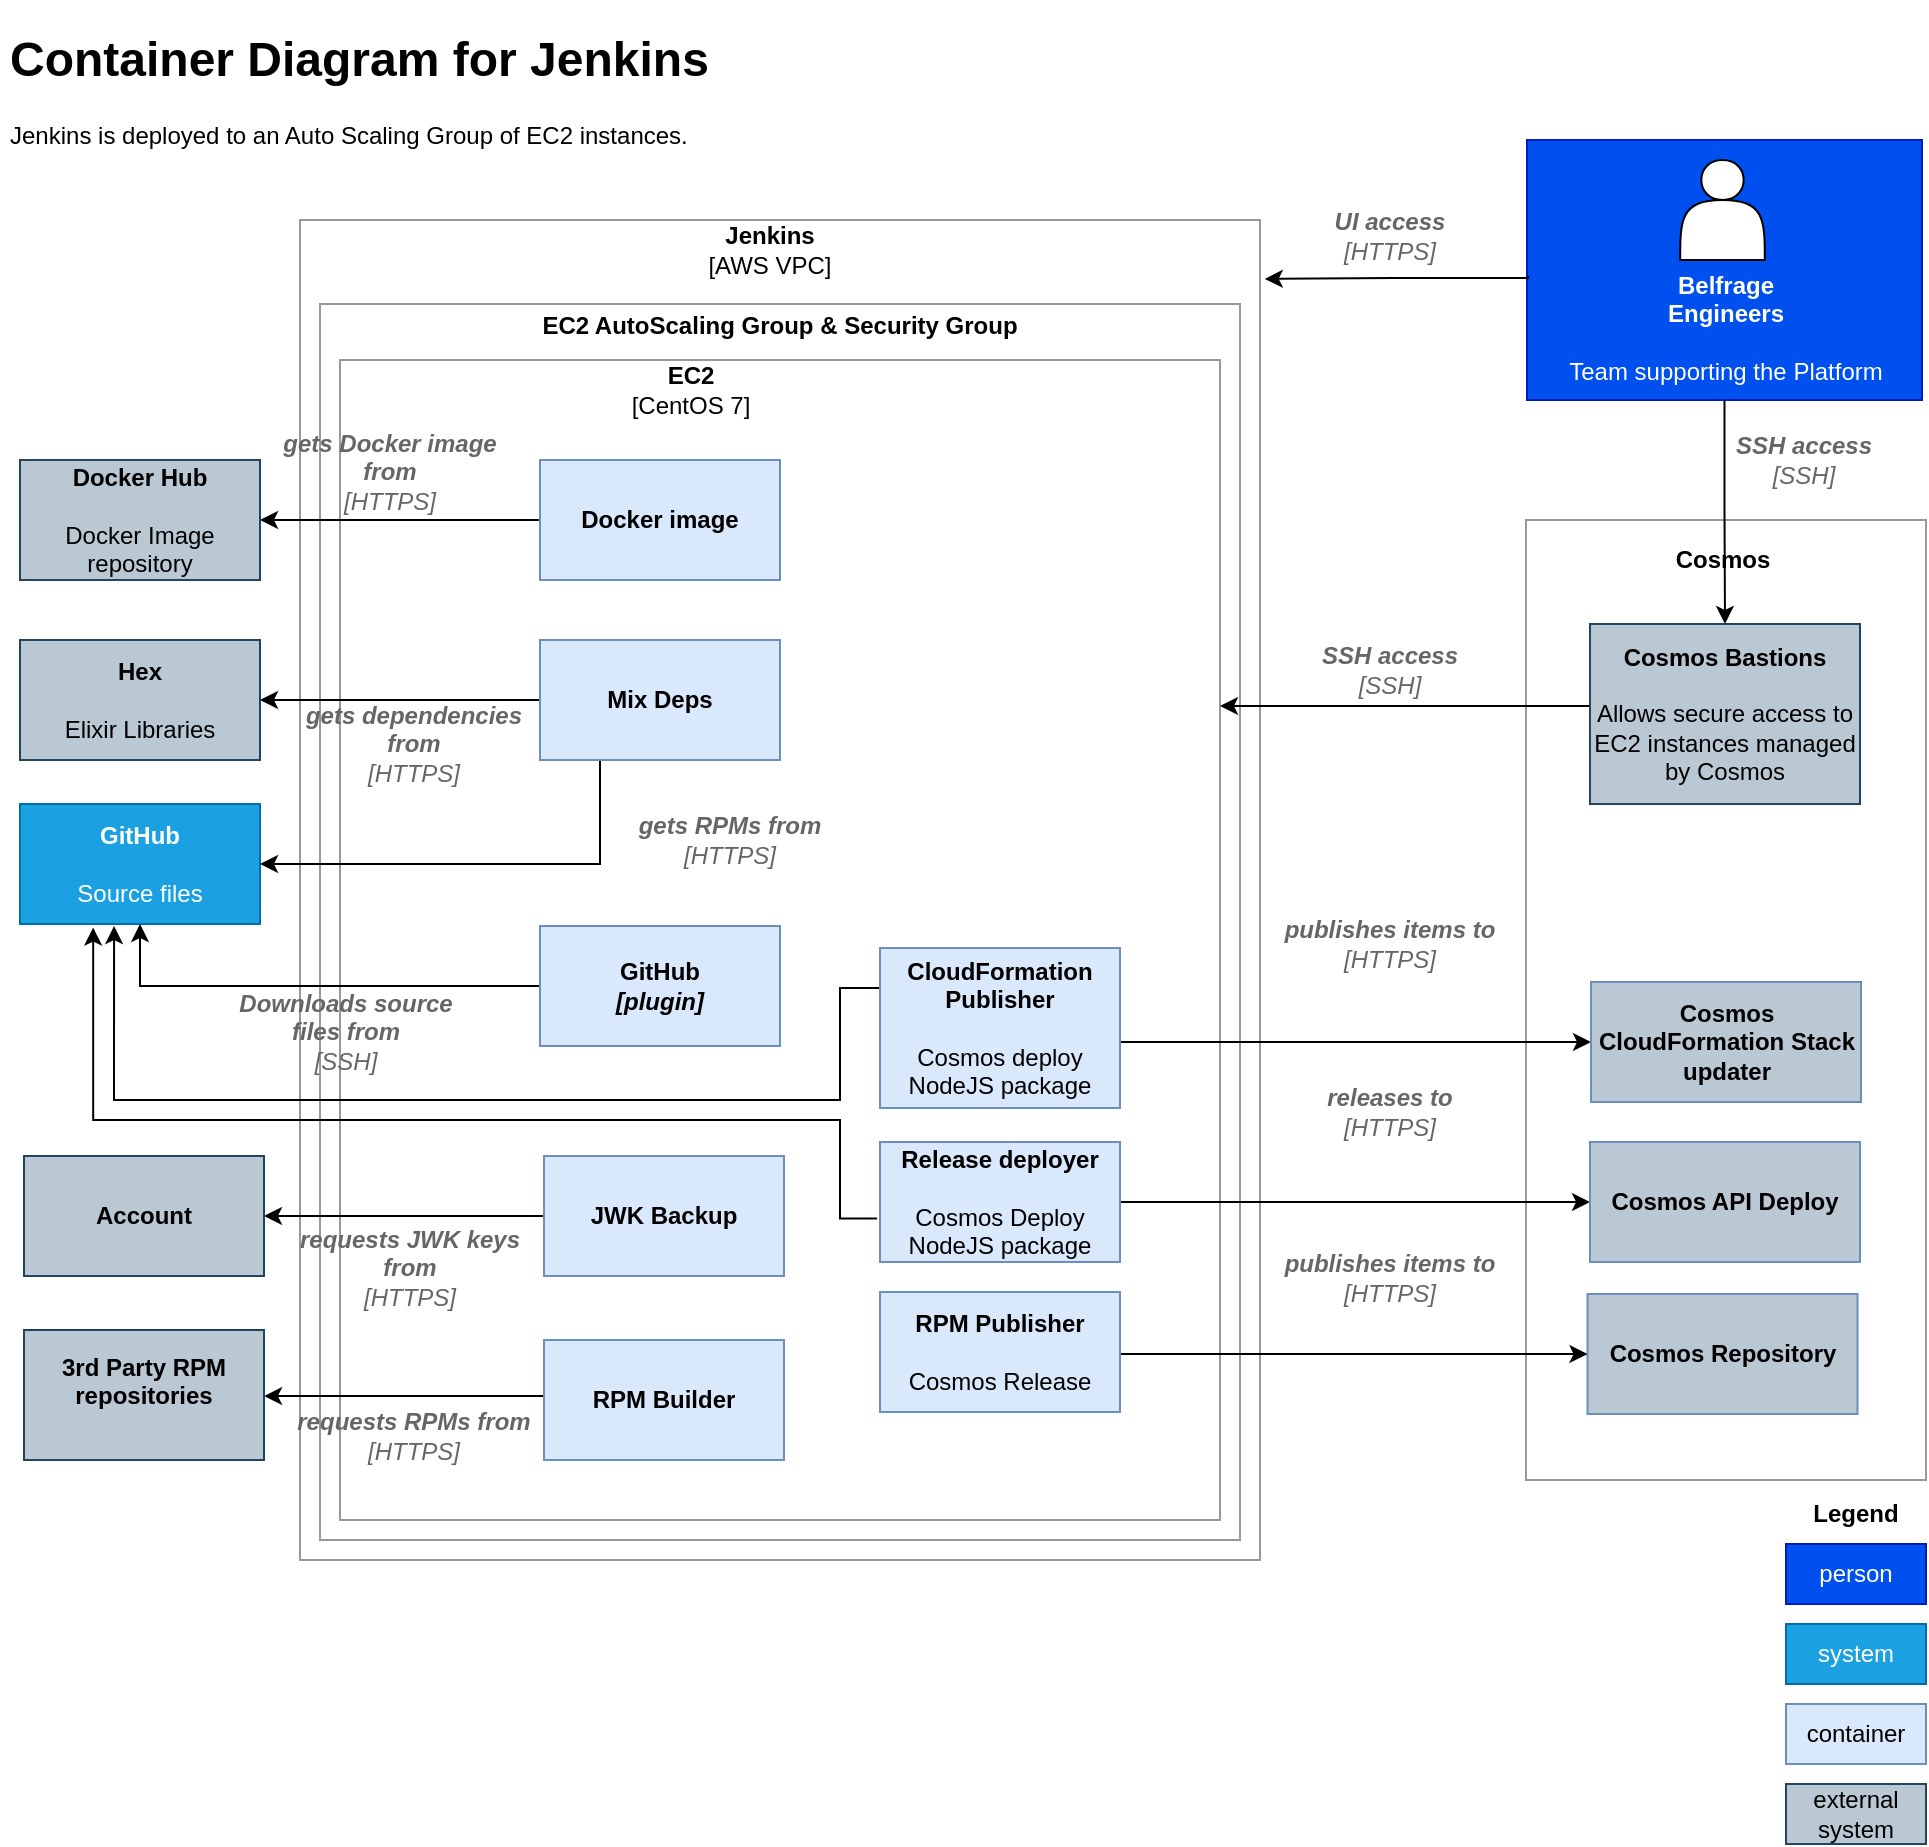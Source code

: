 <mxfile version="13.10.0" type="embed">
    <diagram id="yKp5CQcjfNolYZbuaR4e" name="Page-1">
        <mxGraphModel dx="1353" dy="1085" grid="1" gridSize="10" guides="1" tooltips="1" connect="1" arrows="1" fold="1" page="1" pageScale="1" pageWidth="827" pageHeight="1169" math="0" shadow="0">
            <root>
                <mxCell id="0"/>
                <mxCell id="1" parent="0"/>
                <mxCell id="39" value="" style="rounded=0;whiteSpace=wrap;html=1;fillColor=none;strokeColor=#999999;" parent="1" vertex="1">
                    <mxGeometry x="160" y="110" width="480" height="670" as="geometry"/>
                </mxCell>
                <mxCell id="30" value="" style="rounded=0;whiteSpace=wrap;html=1;fillColor=none;strokeColor=#999999;" parent="1" vertex="1">
                    <mxGeometry x="170" y="152" width="460" height="618" as="geometry"/>
                </mxCell>
                <mxCell id="31" value="" style="rounded=0;whiteSpace=wrap;html=1;fillColor=none;strokeColor=#999999;" parent="1" vertex="1">
                    <mxGeometry x="180" y="180" width="440" height="580" as="geometry"/>
                </mxCell>
                <mxCell id="16" value="&lt;h1&gt;Container Diagram for Jenkins&lt;/h1&gt;&lt;p&gt;Jenkins is deployed to an Auto Scaling Group of EC2 instances.&lt;br&gt;&lt;/p&gt;" style="text;html=1;strokeColor=none;fillColor=none;spacing=5;spacingTop=-20;whiteSpace=wrap;overflow=hidden;rounded=0;" parent="1" vertex="1">
                    <mxGeometry x="10" y="10" width="560" height="90" as="geometry"/>
                </mxCell>
                <mxCell id="24" value="" style="rounded=0;whiteSpace=wrap;html=1;fillColor=none;strokeColor=#999999;" parent="1" vertex="1">
                    <mxGeometry x="773" y="260" width="200" height="480" as="geometry"/>
                </mxCell>
                <mxCell id="32" value="&lt;b&gt;EC2 AutoScaling Group &amp;amp; Security Group&lt;/b&gt;" style="text;html=1;strokeColor=none;fillColor=none;align=center;verticalAlign=middle;whiteSpace=wrap;rounded=0;" parent="1" vertex="1">
                    <mxGeometry x="190" y="153" width="420" height="20" as="geometry"/>
                </mxCell>
                <mxCell id="33" value="&lt;b&gt;EC2&lt;/b&gt;&lt;br&gt;[CentOS 7]" style="text;html=1;strokeColor=none;fillColor=none;align=center;verticalAlign=middle;whiteSpace=wrap;rounded=0;" parent="1" vertex="1">
                    <mxGeometry x="197.5" y="180" width="315" height="30" as="geometry"/>
                </mxCell>
                <mxCell id="38" value="&lt;b&gt;Jenkins&lt;/b&gt;&lt;br&gt;[AWS VPC]" style="text;html=1;strokeColor=none;fillColor=none;align=center;verticalAlign=middle;whiteSpace=wrap;rounded=0;" parent="1" vertex="1">
                    <mxGeometry x="200" y="115" width="390" height="20" as="geometry"/>
                </mxCell>
                <mxCell id="63" value="container" style="rounded=0;whiteSpace=wrap;html=1;fillColor=#dae8fc;strokeColor=#6c8ebf;" parent="1" vertex="1">
                    <mxGeometry x="903" y="852" width="70" height="30" as="geometry"/>
                </mxCell>
                <mxCell id="64" value="system" style="rounded=0;whiteSpace=wrap;html=1;fillColor=#1ba1e2;strokeColor=#006EAF;fontColor=#ffffff;" parent="1" vertex="1">
                    <mxGeometry x="903" y="812" width="70" height="30" as="geometry"/>
                </mxCell>
                <mxCell id="65" value="person" style="rounded=0;whiteSpace=wrap;html=1;fillColor=#0050ef;strokeColor=#001DBC;fontColor=#ffffff;" parent="1" vertex="1">
                    <mxGeometry x="903" y="772" width="70" height="30" as="geometry"/>
                </mxCell>
                <mxCell id="68" value="external system" style="rounded=0;whiteSpace=wrap;html=1;fillColor=#bac8d3;strokeColor=#23445d;" parent="1" vertex="1">
                    <mxGeometry x="903" y="892" width="70" height="30" as="geometry"/>
                </mxCell>
                <mxCell id="117" value="" style="group" parent="1" vertex="1" connectable="0">
                    <mxGeometry x="772.5" y="70" width="197.5" height="130" as="geometry"/>
                </mxCell>
                <mxCell id="118" value="&lt;br&gt;&lt;br&gt;&lt;br&gt;&lt;br&gt;&lt;b&gt;Belfrage&lt;br&gt;Engineers&lt;/b&gt;&lt;br&gt;&lt;br&gt;Team supporting the Platform" style="rounded=0;whiteSpace=wrap;html=1;fillColor=#0050ef;strokeColor=#001DBC;fontColor=#ffffff;" parent="117" vertex="1">
                    <mxGeometry x="1" width="197.5" height="130" as="geometry"/>
                </mxCell>
                <mxCell id="119" value="" style="shape=actor;whiteSpace=wrap;html=1;" parent="117" vertex="1">
                    <mxGeometry x="77.589" y="10" width="42.321" height="50" as="geometry"/>
                </mxCell>
                <mxCell id="207" style="edgeStyle=orthogonalEdgeStyle;rounded=0;orthogonalLoop=1;jettySize=auto;html=1;exitX=0;exitY=0.5;exitDx=0;exitDy=0;" edge="1" parent="1" source="121" target="31">
                    <mxGeometry relative="1" as="geometry">
                        <Array as="points">
                            <mxPoint x="670" y="353"/>
                            <mxPoint x="670" y="353"/>
                        </Array>
                    </mxGeometry>
                </mxCell>
                <mxCell id="121" value="&lt;b&gt;Cosmos Bastions&lt;/b&gt;&lt;br&gt;&lt;br&gt;Allows&amp;nbsp;secure access to EC2 instances managed by Cosmos" style="rounded=0;whiteSpace=wrap;html=1;fillColor=#bac8d3;strokeColor=#23445d;" parent="1" vertex="1">
                    <mxGeometry x="805" y="312" width="135" height="90" as="geometry"/>
                </mxCell>
                <mxCell id="123" value="&lt;i&gt;&lt;font color=&quot;#666666&quot;&gt;&lt;b&gt;SSH access&lt;/b&gt;&lt;br&gt;[SSH]&lt;br&gt;&lt;/font&gt;&lt;/i&gt;" style="text;html=1;strokeColor=none;fillColor=none;align=center;verticalAlign=middle;whiteSpace=wrap;rounded=0;" parent="1" vertex="1">
                    <mxGeometry x="872" y="220" width="80" height="20" as="geometry"/>
                </mxCell>
                <mxCell id="124" value="&lt;i&gt;&lt;font color=&quot;#666666&quot;&gt;&lt;b&gt;SSH access&lt;/b&gt;&lt;br&gt;[SSH]&lt;br&gt;&lt;/font&gt;&lt;/i&gt;" style="text;html=1;strokeColor=none;fillColor=none;align=center;verticalAlign=middle;whiteSpace=wrap;rounded=0;" parent="1" vertex="1">
                    <mxGeometry x="660" y="325" width="90" height="20" as="geometry"/>
                </mxCell>
                <mxCell id="172" value="&lt;b&gt;GitHub&lt;/b&gt;&lt;br&gt;&lt;br&gt;Source files" style="rounded=0;whiteSpace=wrap;html=1;fillColor=#1ba1e2;strokeColor=#006EAF;fontColor=#ffffff;" parent="1" vertex="1">
                    <mxGeometry x="20" y="402" width="120" height="60" as="geometry"/>
                </mxCell>
                <mxCell id="234" style="edgeStyle=orthogonalEdgeStyle;rounded=0;orthogonalLoop=1;jettySize=auto;html=1;entryX=0.5;entryY=1;entryDx=0;entryDy=0;" edge="1" parent="1" source="173" target="172">
                    <mxGeometry relative="1" as="geometry"/>
                </mxCell>
                <mxCell id="173" value="&lt;b&gt;GitHub&lt;br&gt;&lt;/b&gt;&lt;i&gt;&lt;b&gt;[plugin]&lt;/b&gt;&lt;/i&gt;" style="rounded=0;whiteSpace=wrap;html=1;fillColor=#dae8fc;strokeColor=#6c8ebf;" parent="1" vertex="1">
                    <mxGeometry x="280" y="463" width="120" height="60" as="geometry"/>
                </mxCell>
                <mxCell id="178" value="&lt;i&gt;&lt;font color=&quot;#666666&quot;&gt;&lt;b&gt;publishes items to&lt;/b&gt;&lt;br&gt;[HTTPS]&lt;br&gt;&lt;/font&gt;&lt;/i&gt;" style="text;html=1;strokeColor=none;fillColor=none;align=center;verticalAlign=middle;whiteSpace=wrap;rounded=0;" parent="1" vertex="1">
                    <mxGeometry x="650" y="629" width="110" height="20" as="geometry"/>
                </mxCell>
                <mxCell id="184" value="&lt;b&gt;Legend&lt;/b&gt;" style="text;html=1;strokeColor=none;fillColor=none;align=center;verticalAlign=middle;whiteSpace=wrap;rounded=0;" parent="1" vertex="1">
                    <mxGeometry x="903" y="747" width="70" height="20" as="geometry"/>
                </mxCell>
                <mxCell id="190" value="&lt;font color=&quot;#666666&quot;&gt;&lt;i&gt;&lt;b&gt;Downloads source files from&lt;/b&gt;&lt;br&gt;[SSH]&lt;br&gt;&lt;/i&gt;&lt;/font&gt;" style="text;html=1;strokeColor=none;fillColor=none;align=center;verticalAlign=middle;whiteSpace=wrap;rounded=0;" vertex="1" parent="1">
                    <mxGeometry x="118" y="506" width="130" height="20" as="geometry"/>
                </mxCell>
                <mxCell id="192" value="&lt;b&gt;Cosmos Repository&lt;/b&gt;" style="rounded=0;whiteSpace=wrap;html=1;strokeColor=#6c8ebf;fillColor=#BAC8D3;" vertex="1" parent="1">
                    <mxGeometry x="803.75" y="647" width="135" height="60" as="geometry"/>
                </mxCell>
                <mxCell id="199" style="edgeStyle=orthogonalEdgeStyle;rounded=0;orthogonalLoop=1;jettySize=auto;html=1;" edge="1" parent="1" source="196">
                    <mxGeometry relative="1" as="geometry">
                        <mxPoint x="142" y="608" as="targetPoint"/>
                    </mxGeometry>
                </mxCell>
                <mxCell id="196" value="&lt;b&gt;JWK Backup&lt;/b&gt;" style="rounded=0;whiteSpace=wrap;html=1;fillColor=#dae8fc;strokeColor=#6c8ebf;" vertex="1" parent="1">
                    <mxGeometry x="282" y="578" width="120" height="60" as="geometry"/>
                </mxCell>
                <mxCell id="197" value="&lt;b&gt;Account&lt;/b&gt;" style="rounded=0;whiteSpace=wrap;html=1;fillColor=#bac8d3;strokeColor=#23445d;" vertex="1" parent="1">
                    <mxGeometry x="22" y="578" width="120" height="60" as="geometry"/>
                </mxCell>
                <mxCell id="201" value="&lt;font color=&quot;#666666&quot;&gt;&lt;i&gt;&lt;b&gt;requests JWK keys from&lt;br&gt;&lt;/b&gt;[HTTPS]&lt;/i&gt;&lt;/font&gt;" style="text;html=1;strokeColor=none;fillColor=none;align=center;verticalAlign=middle;whiteSpace=wrap;rounded=0;" vertex="1" parent="1">
                    <mxGeometry x="150" y="624" width="130" height="20" as="geometry"/>
                </mxCell>
                <mxCell id="204" style="edgeStyle=orthogonalEdgeStyle;rounded=0;orthogonalLoop=1;jettySize=auto;html=1;" edge="1" parent="1" source="203" target="192">
                    <mxGeometry relative="1" as="geometry">
                        <Array as="points">
                            <mxPoint x="690" y="677"/>
                            <mxPoint x="690" y="677"/>
                        </Array>
                    </mxGeometry>
                </mxCell>
                <mxCell id="203" value="&lt;b&gt;RPM Publisher&lt;/b&gt;&lt;br&gt;&lt;br&gt;Cosmos Release" style="rounded=0;whiteSpace=wrap;html=1;fillColor=#dae8fc;strokeColor=#6c8ebf;" vertex="1" parent="1">
                    <mxGeometry x="450" y="646" width="120" height="60" as="geometry"/>
                </mxCell>
                <mxCell id="208" style="edgeStyle=orthogonalEdgeStyle;rounded=0;orthogonalLoop=1;jettySize=auto;html=1;" edge="1" parent="1" source="118" target="121">
                    <mxGeometry relative="1" as="geometry"/>
                </mxCell>
                <mxCell id="214" style="edgeStyle=orthogonalEdgeStyle;rounded=0;orthogonalLoop=1;jettySize=auto;html=1;" edge="1" parent="1" source="210" target="212">
                    <mxGeometry relative="1" as="geometry"/>
                </mxCell>
                <mxCell id="233" style="edgeStyle=orthogonalEdgeStyle;rounded=0;orthogonalLoop=1;jettySize=auto;html=1;entryX=1;entryY=0.5;entryDx=0;entryDy=0;" edge="1" parent="1" source="210" target="172">
                    <mxGeometry relative="1" as="geometry">
                        <Array as="points">
                            <mxPoint x="310" y="432"/>
                        </Array>
                    </mxGeometry>
                </mxCell>
                <mxCell id="210" value="&lt;b&gt;Mix Deps&lt;/b&gt;" style="rounded=0;whiteSpace=wrap;html=1;fillColor=#dae8fc;strokeColor=#6c8ebf;" vertex="1" parent="1">
                    <mxGeometry x="280" y="320" width="120" height="60" as="geometry"/>
                </mxCell>
                <mxCell id="215" style="edgeStyle=orthogonalEdgeStyle;rounded=0;orthogonalLoop=1;jettySize=auto;html=1;" edge="1" parent="1" source="211" target="213">
                    <mxGeometry relative="1" as="geometry"/>
                </mxCell>
                <mxCell id="211" value="&lt;b&gt;Docker image&lt;/b&gt;" style="rounded=0;whiteSpace=wrap;html=1;fillColor=#dae8fc;strokeColor=#6c8ebf;" vertex="1" parent="1">
                    <mxGeometry x="280" y="230" width="120" height="60" as="geometry"/>
                </mxCell>
                <mxCell id="212" value="&lt;b&gt;Hex&lt;/b&gt;&lt;br&gt;&lt;br&gt;Elixir Libraries" style="rounded=0;whiteSpace=wrap;html=1;fillColor=#bac8d3;strokeColor=#23445d;" vertex="1" parent="1">
                    <mxGeometry x="20" y="320" width="120" height="60" as="geometry"/>
                </mxCell>
                <mxCell id="213" value="&lt;b&gt;Docker Hub&lt;/b&gt;&lt;br&gt;&lt;br&gt;Docker Image repository" style="rounded=0;whiteSpace=wrap;html=1;fillColor=#bac8d3;strokeColor=#23445d;" vertex="1" parent="1">
                    <mxGeometry x="20" y="230" width="120" height="60" as="geometry"/>
                </mxCell>
                <mxCell id="216" value="&lt;font color=&quot;#666666&quot;&gt;&lt;i&gt;&lt;b&gt;gets dependencies from&lt;br&gt;&lt;/b&gt;[HTTPS]&lt;/i&gt;&lt;/font&gt;" style="text;html=1;strokeColor=none;fillColor=none;align=center;verticalAlign=middle;whiteSpace=wrap;rounded=0;" vertex="1" parent="1">
                    <mxGeometry x="152" y="362" width="130" height="20" as="geometry"/>
                </mxCell>
                <mxCell id="217" value="&lt;font color=&quot;#666666&quot;&gt;&lt;i&gt;&lt;b&gt;gets Docker image from&lt;br&gt;&lt;/b&gt;[HTTPS]&lt;/i&gt;&lt;/font&gt;" style="text;html=1;strokeColor=none;fillColor=none;align=center;verticalAlign=middle;whiteSpace=wrap;rounded=0;" vertex="1" parent="1">
                    <mxGeometry x="140" y="226" width="130" height="20" as="geometry"/>
                </mxCell>
                <mxCell id="221" style="edgeStyle=orthogonalEdgeStyle;rounded=0;orthogonalLoop=1;jettySize=auto;html=1;" edge="1" parent="1" source="218" target="220">
                    <mxGeometry relative="1" as="geometry">
                        <Array as="points">
                            <mxPoint x="630" y="521"/>
                            <mxPoint x="630" y="521"/>
                        </Array>
                    </mxGeometry>
                </mxCell>
                <mxCell id="246" style="edgeStyle=orthogonalEdgeStyle;rounded=0;orthogonalLoop=1;jettySize=auto;html=1;entryX=0.392;entryY=1.017;entryDx=0;entryDy=0;entryPerimeter=0;" edge="1" parent="1" source="218" target="172">
                    <mxGeometry relative="1" as="geometry">
                        <Array as="points">
                            <mxPoint x="430" y="494"/>
                            <mxPoint x="430" y="550"/>
                            <mxPoint x="67" y="550"/>
                        </Array>
                    </mxGeometry>
                </mxCell>
                <mxCell id="218" value="&lt;b&gt;CloudFormation Publisher&lt;/b&gt;&lt;br&gt;&lt;br&gt;Cosmos deploy NodeJS package" style="rounded=0;whiteSpace=wrap;html=1;fillColor=#dae8fc;strokeColor=#6c8ebf;" vertex="1" parent="1">
                    <mxGeometry x="450" y="474" width="120" height="80" as="geometry"/>
                </mxCell>
                <mxCell id="220" value="&lt;b&gt;Cosmos CloudFormation Stack updater&lt;/b&gt;" style="rounded=0;whiteSpace=wrap;html=1;strokeColor=#6c8ebf;fillColor=#BAC8D3;" vertex="1" parent="1">
                    <mxGeometry x="805.5" y="491" width="135" height="60" as="geometry"/>
                </mxCell>
                <mxCell id="222" value="&lt;i&gt;&lt;font color=&quot;#666666&quot;&gt;&lt;b&gt;publishes items to&lt;/b&gt;&lt;br&gt;[HTTPS]&lt;br&gt;&lt;/font&gt;&lt;/i&gt;" style="text;html=1;strokeColor=none;fillColor=none;align=center;verticalAlign=middle;whiteSpace=wrap;rounded=0;" vertex="1" parent="1">
                    <mxGeometry x="650" y="462" width="110" height="20" as="geometry"/>
                </mxCell>
                <mxCell id="247" style="edgeStyle=orthogonalEdgeStyle;rounded=0;orthogonalLoop=1;jettySize=auto;html=1;entryX=0.305;entryY=1.03;entryDx=0;entryDy=0;entryPerimeter=0;exitX=-0.012;exitY=0.637;exitDx=0;exitDy=0;exitPerimeter=0;" edge="1" parent="1" source="225" target="172">
                    <mxGeometry relative="1" as="geometry">
                        <Array as="points">
                            <mxPoint x="430" y="609"/>
                            <mxPoint x="430" y="560"/>
                            <mxPoint x="57" y="560"/>
                        </Array>
                    </mxGeometry>
                </mxCell>
                <mxCell id="248" style="edgeStyle=orthogonalEdgeStyle;rounded=0;orthogonalLoop=1;jettySize=auto;html=1;entryX=0;entryY=0.5;entryDx=0;entryDy=0;" edge="1" parent="1" source="225" target="226">
                    <mxGeometry relative="1" as="geometry"/>
                </mxCell>
                <mxCell id="225" value="&lt;b&gt;Release deployer&lt;/b&gt;&lt;br&gt;&lt;br&gt;Cosmos Deploy NodeJS package" style="rounded=0;whiteSpace=wrap;html=1;fillColor=#dae8fc;strokeColor=#6c8ebf;" vertex="1" parent="1">
                    <mxGeometry x="450" y="571" width="120" height="60" as="geometry"/>
                </mxCell>
                <mxCell id="226" value="&lt;b&gt;Cosmos API Deploy&lt;/b&gt;" style="rounded=0;whiteSpace=wrap;html=1;strokeColor=#6c8ebf;fillColor=#BAC8D3;" vertex="1" parent="1">
                    <mxGeometry x="805" y="571" width="135" height="60" as="geometry"/>
                </mxCell>
                <mxCell id="228" value="&lt;i&gt;&lt;font color=&quot;#666666&quot;&gt;&lt;b&gt;releases to&lt;/b&gt;&lt;br&gt;[HTTPS]&lt;br&gt;&lt;/font&gt;&lt;/i&gt;" style="text;html=1;strokeColor=none;fillColor=none;align=center;verticalAlign=middle;whiteSpace=wrap;rounded=0;" vertex="1" parent="1">
                    <mxGeometry x="650" y="546" width="110" height="20" as="geometry"/>
                </mxCell>
                <mxCell id="229" value="&lt;b&gt;Cosmos&lt;/b&gt;" style="text;html=1;strokeColor=none;fillColor=none;align=center;verticalAlign=middle;whiteSpace=wrap;rounded=0;" vertex="1" parent="1">
                    <mxGeometry x="780" y="270" width="182.5" height="20" as="geometry"/>
                </mxCell>
                <mxCell id="230" style="edgeStyle=orthogonalEdgeStyle;rounded=0;orthogonalLoop=1;jettySize=auto;html=1;entryX=1.005;entryY=0.044;entryDx=0;entryDy=0;entryPerimeter=0;" edge="1" parent="1" target="39">
                    <mxGeometry relative="1" as="geometry">
                        <mxPoint x="774" y="138" as="sourcePoint"/>
                        <Array as="points">
                            <mxPoint x="774" y="139"/>
                            <mxPoint x="707" y="139"/>
                        </Array>
                    </mxGeometry>
                </mxCell>
                <mxCell id="231" value="&lt;i&gt;&lt;font color=&quot;#666666&quot;&gt;&lt;b&gt;UI access&lt;/b&gt;&lt;br&gt;[HTTPS]&lt;br&gt;&lt;/font&gt;&lt;/i&gt;" style="text;html=1;strokeColor=none;fillColor=none;align=center;verticalAlign=middle;whiteSpace=wrap;rounded=0;" vertex="1" parent="1">
                    <mxGeometry x="660" y="108" width="90" height="20" as="geometry"/>
                </mxCell>
                <mxCell id="237" style="edgeStyle=orthogonalEdgeStyle;rounded=0;orthogonalLoop=1;jettySize=auto;html=1;entryX=1;entryY=0.75;entryDx=0;entryDy=0;" edge="1" parent="1" source="235">
                    <mxGeometry relative="1" as="geometry">
                        <mxPoint x="142" y="698.04" as="targetPoint"/>
                        <Array as="points">
                            <mxPoint x="210" y="698"/>
                            <mxPoint x="210" y="698"/>
                        </Array>
                    </mxGeometry>
                </mxCell>
                <mxCell id="235" value="&lt;b&gt;RPM Builder&lt;/b&gt;" style="rounded=0;whiteSpace=wrap;html=1;fillColor=#dae8fc;strokeColor=#6c8ebf;" vertex="1" parent="1">
                    <mxGeometry x="282" y="670" width="120" height="60" as="geometry"/>
                </mxCell>
                <mxCell id="236" value="&lt;b&gt;3rd Party RPM repositories&lt;/b&gt;&lt;br&gt;&lt;br&gt;" style="rounded=0;whiteSpace=wrap;html=1;fillColor=#bac8d3;strokeColor=#23445d;" vertex="1" parent="1">
                    <mxGeometry x="22" y="665" width="120" height="65" as="geometry"/>
                </mxCell>
                <mxCell id="238" value="&lt;font color=&quot;#666666&quot;&gt;&lt;i&gt;&lt;b&gt;gets RPMs from&lt;br&gt;&lt;/b&gt;[HTTPS]&lt;br&gt;&lt;/i&gt;&lt;/font&gt;" style="text;html=1;strokeColor=none;fillColor=none;align=center;verticalAlign=middle;whiteSpace=wrap;rounded=0;" vertex="1" parent="1">
                    <mxGeometry x="310" y="410" width="130" height="20" as="geometry"/>
                </mxCell>
                <mxCell id="240" value="&lt;font color=&quot;#666666&quot;&gt;&lt;i&gt;&lt;b&gt;requests RPMs from&lt;br&gt;&lt;/b&gt;[HTTPS]&lt;/i&gt;&lt;/font&gt;" style="text;html=1;strokeColor=none;fillColor=none;align=center;verticalAlign=middle;whiteSpace=wrap;rounded=0;" vertex="1" parent="1">
                    <mxGeometry x="152" y="708" width="130" height="20" as="geometry"/>
                </mxCell>
            </root>
        </mxGraphModel>
    </diagram>
</mxfile>
